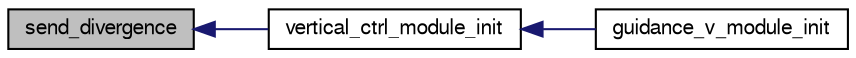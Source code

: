 digraph "send_divergence"
{
  edge [fontname="FreeSans",fontsize="10",labelfontname="FreeSans",labelfontsize="10"];
  node [fontname="FreeSans",fontsize="10",shape=record];
  rankdir="LR";
  Node1 [label="send_divergence",height=0.2,width=0.4,color="black", fillcolor="grey75", style="filled", fontcolor="black"];
  Node1 -> Node2 [dir="back",color="midnightblue",fontsize="10",style="solid",fontname="FreeSans"];
  Node2 [label="vertical_ctrl_module_init",height=0.2,width=0.4,color="black", fillcolor="white", style="filled",URL="$optical__flow__landing_8c.html#a089aaff33040a49a6598aad79528dd1e",tooltip="Initialize the optical flow landing module. "];
  Node2 -> Node3 [dir="back",color="midnightblue",fontsize="10",style="solid",fontname="FreeSans"];
  Node3 [label="guidance_v_module_init",height=0.2,width=0.4,color="black", fillcolor="white", style="filled",URL="$optical__flow__landing_8c.html#a535ad2dedb628ec10707a6c0448c525e"];
}
